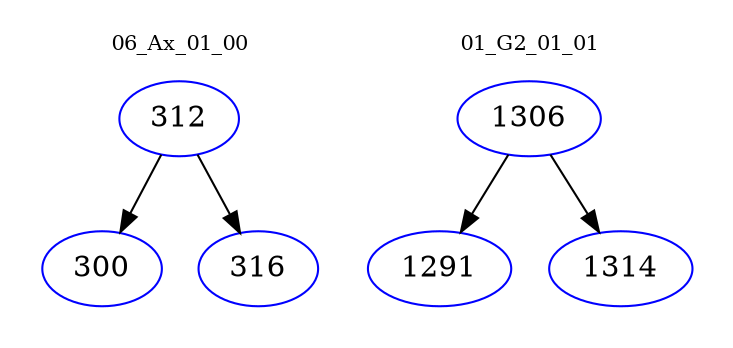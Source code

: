 digraph{
subgraph cluster_0 {
color = white
label = "06_Ax_01_00";
fontsize=10;
T0_312 [label="312", color="blue"]
T0_312 -> T0_300 [color="black"]
T0_300 [label="300", color="blue"]
T0_312 -> T0_316 [color="black"]
T0_316 [label="316", color="blue"]
}
subgraph cluster_1 {
color = white
label = "01_G2_01_01";
fontsize=10;
T1_1306 [label="1306", color="blue"]
T1_1306 -> T1_1291 [color="black"]
T1_1291 [label="1291", color="blue"]
T1_1306 -> T1_1314 [color="black"]
T1_1314 [label="1314", color="blue"]
}
}
